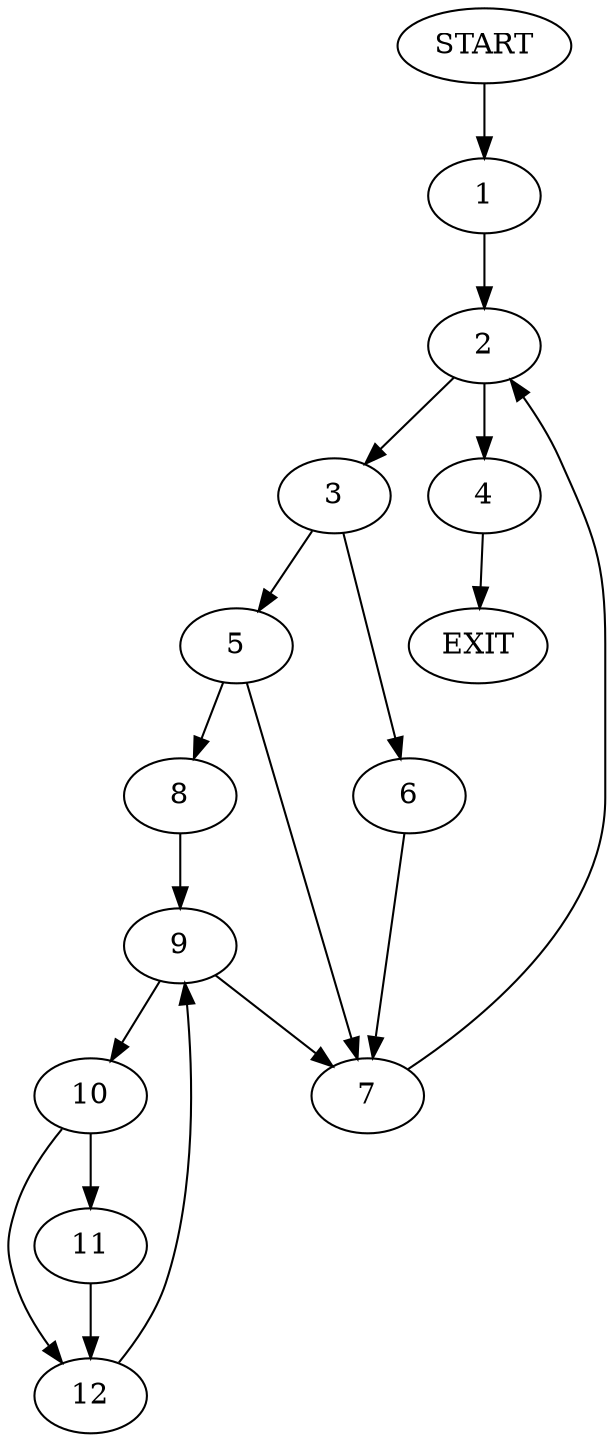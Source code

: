digraph {
0 [label="START"]
13 [label="EXIT"]
0 -> 1
1 -> 2
2 -> 3
2 -> 4
3 -> 5
3 -> 6
4 -> 13
5 -> 7
5 -> 8
6 -> 7
7 -> 2
8 -> 9
9 -> 7
9 -> 10
10 -> 11
10 -> 12
12 -> 9
11 -> 12
}

